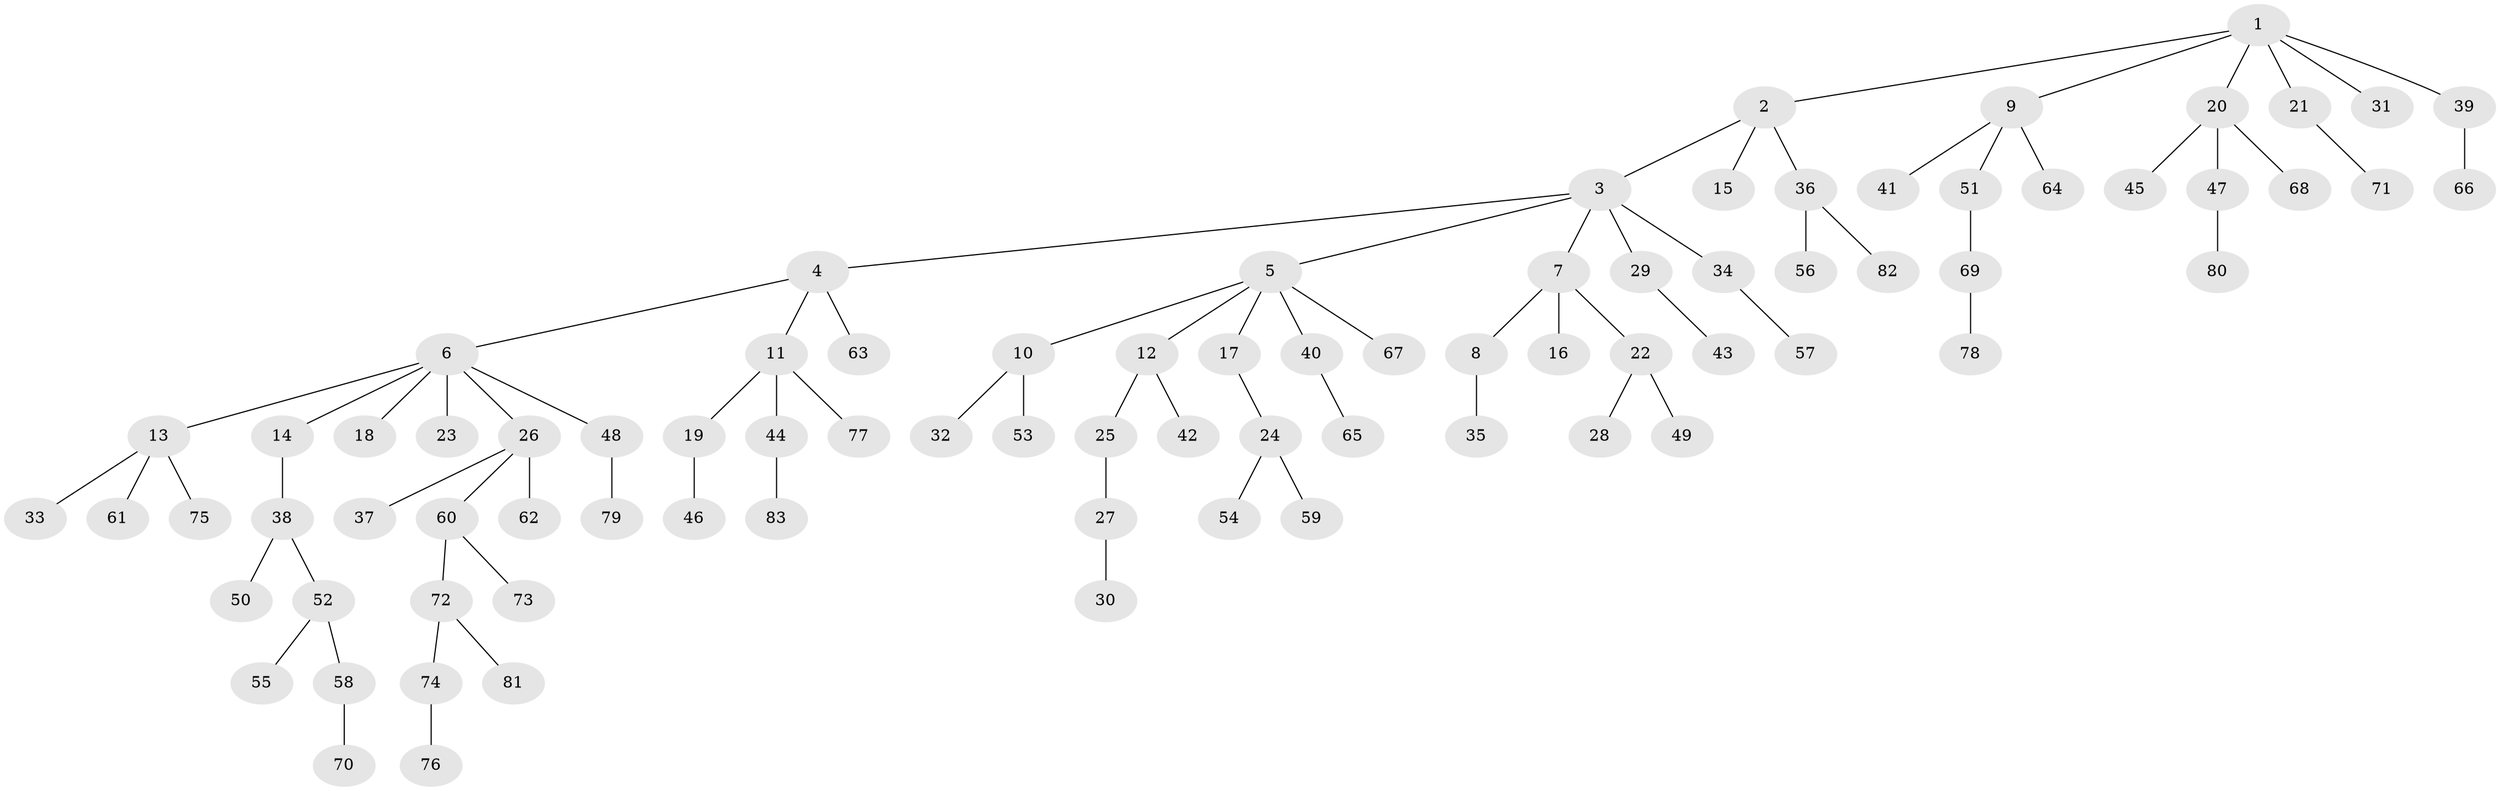 // Generated by graph-tools (version 1.1) at 2025/26/03/09/25 03:26:24]
// undirected, 83 vertices, 82 edges
graph export_dot {
graph [start="1"]
  node [color=gray90,style=filled];
  1;
  2;
  3;
  4;
  5;
  6;
  7;
  8;
  9;
  10;
  11;
  12;
  13;
  14;
  15;
  16;
  17;
  18;
  19;
  20;
  21;
  22;
  23;
  24;
  25;
  26;
  27;
  28;
  29;
  30;
  31;
  32;
  33;
  34;
  35;
  36;
  37;
  38;
  39;
  40;
  41;
  42;
  43;
  44;
  45;
  46;
  47;
  48;
  49;
  50;
  51;
  52;
  53;
  54;
  55;
  56;
  57;
  58;
  59;
  60;
  61;
  62;
  63;
  64;
  65;
  66;
  67;
  68;
  69;
  70;
  71;
  72;
  73;
  74;
  75;
  76;
  77;
  78;
  79;
  80;
  81;
  82;
  83;
  1 -- 2;
  1 -- 9;
  1 -- 20;
  1 -- 21;
  1 -- 31;
  1 -- 39;
  2 -- 3;
  2 -- 15;
  2 -- 36;
  3 -- 4;
  3 -- 5;
  3 -- 7;
  3 -- 29;
  3 -- 34;
  4 -- 6;
  4 -- 11;
  4 -- 63;
  5 -- 10;
  5 -- 12;
  5 -- 17;
  5 -- 40;
  5 -- 67;
  6 -- 13;
  6 -- 14;
  6 -- 18;
  6 -- 23;
  6 -- 26;
  6 -- 48;
  7 -- 8;
  7 -- 16;
  7 -- 22;
  8 -- 35;
  9 -- 41;
  9 -- 51;
  9 -- 64;
  10 -- 32;
  10 -- 53;
  11 -- 19;
  11 -- 44;
  11 -- 77;
  12 -- 25;
  12 -- 42;
  13 -- 33;
  13 -- 61;
  13 -- 75;
  14 -- 38;
  17 -- 24;
  19 -- 46;
  20 -- 45;
  20 -- 47;
  20 -- 68;
  21 -- 71;
  22 -- 28;
  22 -- 49;
  24 -- 54;
  24 -- 59;
  25 -- 27;
  26 -- 37;
  26 -- 60;
  26 -- 62;
  27 -- 30;
  29 -- 43;
  34 -- 57;
  36 -- 56;
  36 -- 82;
  38 -- 50;
  38 -- 52;
  39 -- 66;
  40 -- 65;
  44 -- 83;
  47 -- 80;
  48 -- 79;
  51 -- 69;
  52 -- 55;
  52 -- 58;
  58 -- 70;
  60 -- 72;
  60 -- 73;
  69 -- 78;
  72 -- 74;
  72 -- 81;
  74 -- 76;
}
